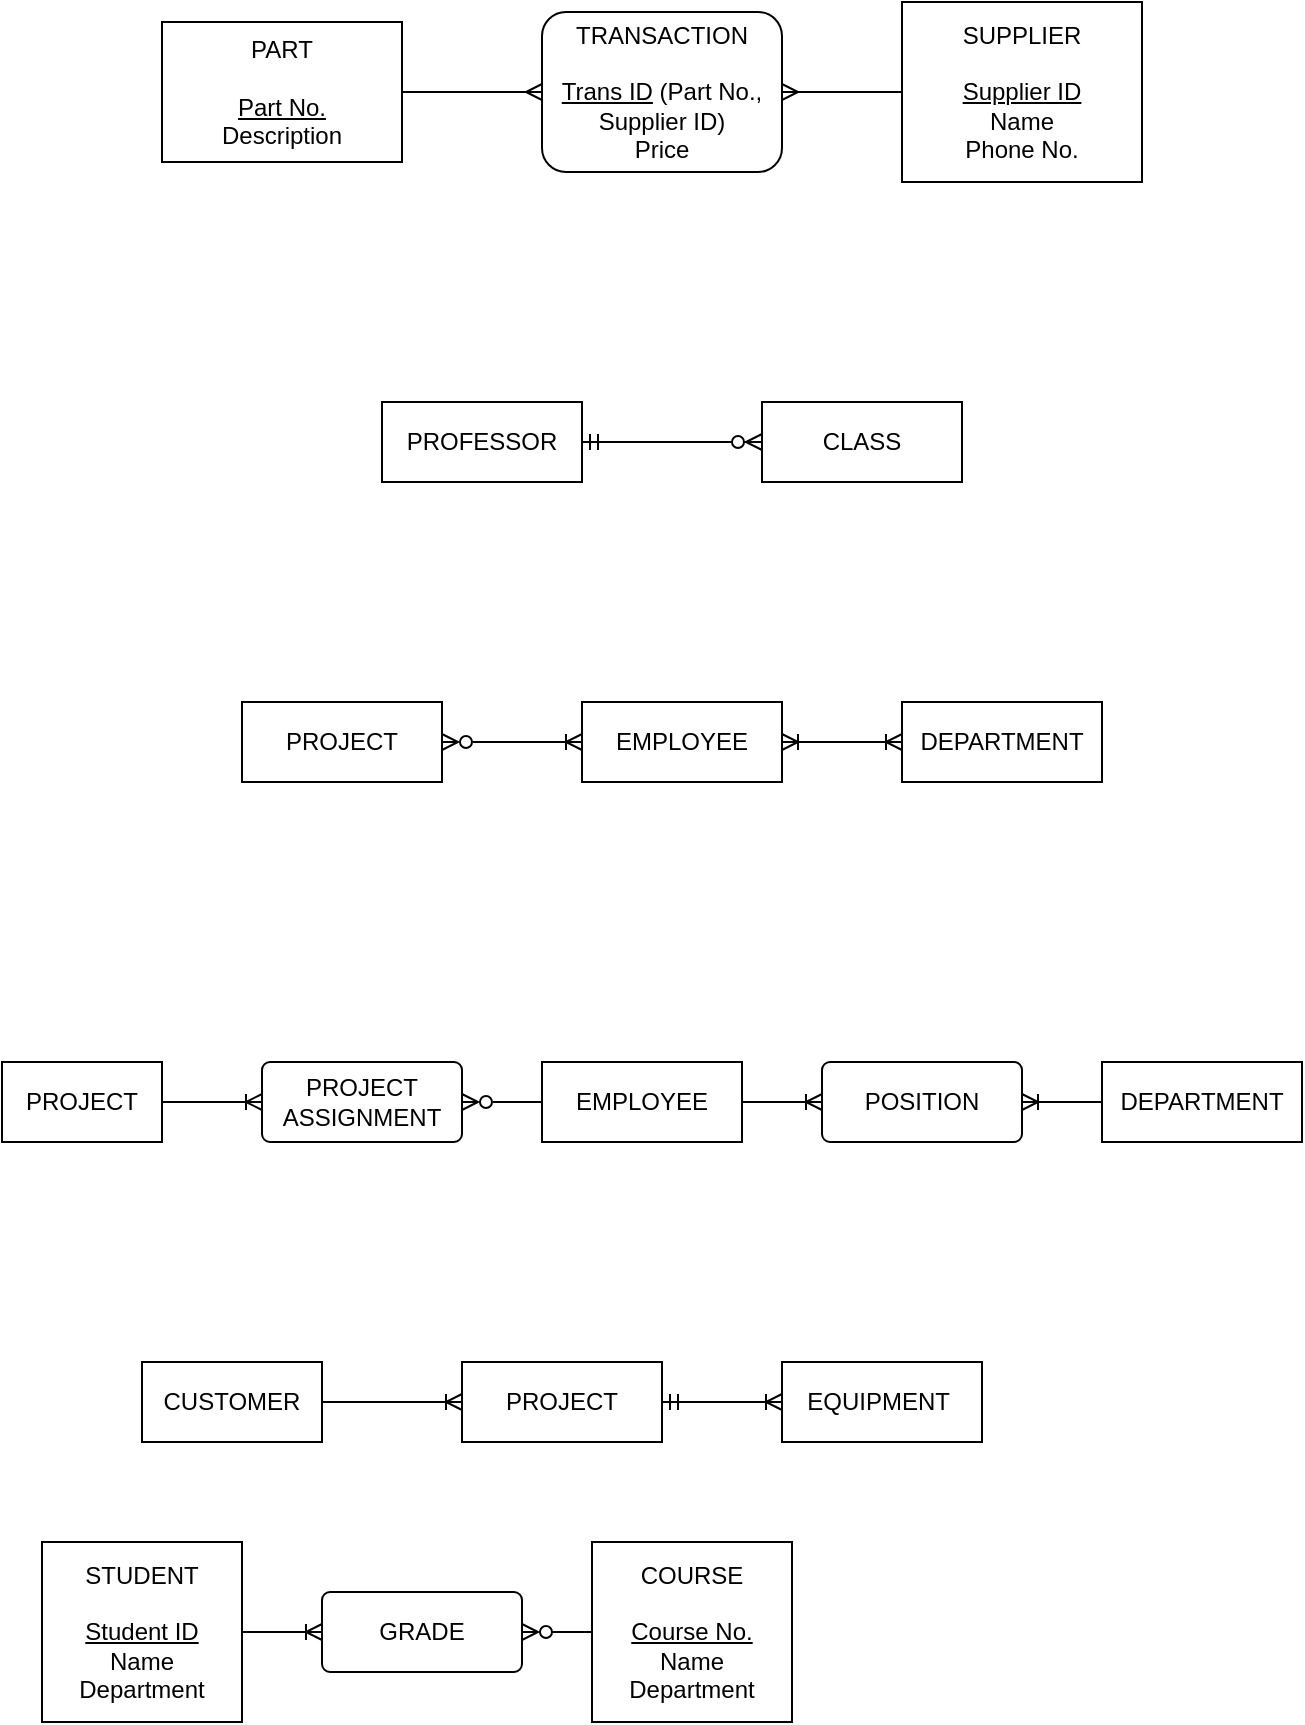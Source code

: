 <mxfile version="21.1.6" type="github">
  <diagram id="R2lEEEUBdFMjLlhIrx00" name="Page-1">
    <mxGraphModel dx="1468" dy="948" grid="1" gridSize="10" guides="1" tooltips="1" connect="1" arrows="1" fold="1" page="1" pageScale="1" pageWidth="850" pageHeight="1100" math="0" shadow="0" extFonts="Permanent Marker^https://fonts.googleapis.com/css?family=Permanent+Marker">
      <root>
        <mxCell id="0" />
        <mxCell id="1" parent="0" />
        <mxCell id="tKcqsoHF7rKRLw9oKf3Y-1" value="PART&lt;br&gt;&lt;br&gt;&lt;u&gt;Part No.&lt;br&gt;&lt;/u&gt;Description" style="rounded=0;whiteSpace=wrap;html=1;" vertex="1" parent="1">
          <mxGeometry x="160" y="110" width="120" height="70" as="geometry" />
        </mxCell>
        <mxCell id="tKcqsoHF7rKRLw9oKf3Y-2" value="SUPPLIER&lt;br&gt;&lt;br&gt;&lt;u&gt;Supplier ID&lt;br&gt;&lt;/u&gt;Name&lt;br&gt;Phone No." style="rounded=0;whiteSpace=wrap;html=1;" vertex="1" parent="1">
          <mxGeometry x="530" y="100" width="120" height="90" as="geometry" />
        </mxCell>
        <mxCell id="tKcqsoHF7rKRLw9oKf3Y-3" value="TRANSACTION&lt;br&gt;&lt;br&gt;&lt;u&gt;Trans ID&lt;/u&gt;&amp;nbsp;(Part No., Supplier ID)&lt;br&gt;Price" style="rounded=1;whiteSpace=wrap;html=1;" vertex="1" parent="1">
          <mxGeometry x="350" y="105" width="120" height="80" as="geometry" />
        </mxCell>
        <mxCell id="tKcqsoHF7rKRLw9oKf3Y-4" value="" style="edgeStyle=entityRelationEdgeStyle;fontSize=12;html=1;endArrow=ERmany;rounded=0;exitX=1;exitY=0.5;exitDx=0;exitDy=0;entryX=0;entryY=0.5;entryDx=0;entryDy=0;" edge="1" parent="1" source="tKcqsoHF7rKRLw9oKf3Y-1" target="tKcqsoHF7rKRLw9oKf3Y-3">
          <mxGeometry width="100" height="100" relative="1" as="geometry">
            <mxPoint x="360" y="350" as="sourcePoint" />
            <mxPoint x="460" y="250" as="targetPoint" />
          </mxGeometry>
        </mxCell>
        <mxCell id="tKcqsoHF7rKRLw9oKf3Y-6" value="" style="edgeStyle=entityRelationEdgeStyle;fontSize=12;html=1;endArrow=ERmany;rounded=0;exitX=0;exitY=0.5;exitDx=0;exitDy=0;entryX=1;entryY=0.5;entryDx=0;entryDy=0;" edge="1" parent="1" source="tKcqsoHF7rKRLw9oKf3Y-2" target="tKcqsoHF7rKRLw9oKf3Y-3">
          <mxGeometry width="100" height="100" relative="1" as="geometry">
            <mxPoint x="430" y="330" as="sourcePoint" />
            <mxPoint x="530" y="230" as="targetPoint" />
          </mxGeometry>
        </mxCell>
        <mxCell id="tKcqsoHF7rKRLw9oKf3Y-7" value="PROFESSOR" style="whiteSpace=wrap;html=1;align=center;" vertex="1" parent="1">
          <mxGeometry x="270" y="300" width="100" height="40" as="geometry" />
        </mxCell>
        <mxCell id="tKcqsoHF7rKRLw9oKf3Y-8" value="CLASS" style="whiteSpace=wrap;html=1;align=center;" vertex="1" parent="1">
          <mxGeometry x="460" y="300" width="100" height="40" as="geometry" />
        </mxCell>
        <mxCell id="tKcqsoHF7rKRLw9oKf3Y-9" value="" style="edgeStyle=entityRelationEdgeStyle;fontSize=12;html=1;endArrow=ERzeroToMany;endFill=1;rounded=0;exitX=1;exitY=0.5;exitDx=0;exitDy=0;entryX=0;entryY=0.5;entryDx=0;entryDy=0;startArrow=ERmandOne;startFill=0;" edge="1" parent="1" source="tKcqsoHF7rKRLw9oKf3Y-7" target="tKcqsoHF7rKRLw9oKf3Y-8">
          <mxGeometry width="100" height="100" relative="1" as="geometry">
            <mxPoint x="290" y="530" as="sourcePoint" />
            <mxPoint x="390" y="430" as="targetPoint" />
          </mxGeometry>
        </mxCell>
        <mxCell id="tKcqsoHF7rKRLw9oKf3Y-13" style="edgeStyle=orthogonalEdgeStyle;rounded=0;orthogonalLoop=1;jettySize=auto;html=1;exitX=1;exitY=0.5;exitDx=0;exitDy=0;entryX=0;entryY=0.5;entryDx=0;entryDy=0;endArrow=ERoneToMany;endFill=0;startArrow=ERoneToMany;startFill=0;" edge="1" parent="1" source="tKcqsoHF7rKRLw9oKf3Y-11" target="tKcqsoHF7rKRLw9oKf3Y-12">
          <mxGeometry relative="1" as="geometry" />
        </mxCell>
        <mxCell id="tKcqsoHF7rKRLw9oKf3Y-11" value="EMPLOYEE" style="whiteSpace=wrap;html=1;align=center;" vertex="1" parent="1">
          <mxGeometry x="370" y="450" width="100" height="40" as="geometry" />
        </mxCell>
        <mxCell id="tKcqsoHF7rKRLw9oKf3Y-12" value="DEPARTMENT" style="whiteSpace=wrap;html=1;align=center;" vertex="1" parent="1">
          <mxGeometry x="530" y="450" width="100" height="40" as="geometry" />
        </mxCell>
        <mxCell id="tKcqsoHF7rKRLw9oKf3Y-16" style="edgeStyle=orthogonalEdgeStyle;rounded=0;orthogonalLoop=1;jettySize=auto;html=1;entryX=0;entryY=0.5;entryDx=0;entryDy=0;endArrow=ERoneToMany;endFill=0;startArrow=ERzeroToMany;startFill=0;" edge="1" parent="1" source="tKcqsoHF7rKRLw9oKf3Y-15" target="tKcqsoHF7rKRLw9oKf3Y-11">
          <mxGeometry relative="1" as="geometry" />
        </mxCell>
        <mxCell id="tKcqsoHF7rKRLw9oKf3Y-15" value="PROJECT" style="whiteSpace=wrap;html=1;align=center;" vertex="1" parent="1">
          <mxGeometry x="200" y="450" width="100" height="40" as="geometry" />
        </mxCell>
        <mxCell id="tKcqsoHF7rKRLw9oKf3Y-17" style="edgeStyle=orthogonalEdgeStyle;rounded=0;orthogonalLoop=1;jettySize=auto;html=1;exitX=1;exitY=0.5;exitDx=0;exitDy=0;entryX=0;entryY=0.5;entryDx=0;entryDy=0;endArrow=ERoneToMany;endFill=0;startArrow=none;startFill=0;" edge="1" parent="1" source="tKcqsoHF7rKRLw9oKf3Y-18" target="tKcqsoHF7rKRLw9oKf3Y-24">
          <mxGeometry relative="1" as="geometry" />
        </mxCell>
        <mxCell id="tKcqsoHF7rKRLw9oKf3Y-18" value="EMPLOYEE" style="whiteSpace=wrap;html=1;align=center;" vertex="1" parent="1">
          <mxGeometry x="350" y="630" width="100" height="40" as="geometry" />
        </mxCell>
        <mxCell id="tKcqsoHF7rKRLw9oKf3Y-19" value="DEPARTMENT" style="whiteSpace=wrap;html=1;align=center;" vertex="1" parent="1">
          <mxGeometry x="630" y="630" width="100" height="40" as="geometry" />
        </mxCell>
        <mxCell id="tKcqsoHF7rKRLw9oKf3Y-20" style="edgeStyle=orthogonalEdgeStyle;rounded=0;orthogonalLoop=1;jettySize=auto;html=1;entryX=0;entryY=0.5;entryDx=0;entryDy=0;endArrow=none;endFill=0;startArrow=ERzeroToMany;startFill=0;exitX=1;exitY=0.5;exitDx=0;exitDy=0;" edge="1" parent="1" source="tKcqsoHF7rKRLw9oKf3Y-22" target="tKcqsoHF7rKRLw9oKf3Y-18">
          <mxGeometry relative="1" as="geometry" />
        </mxCell>
        <mxCell id="tKcqsoHF7rKRLw9oKf3Y-23" style="edgeStyle=orthogonalEdgeStyle;rounded=0;orthogonalLoop=1;jettySize=auto;html=1;entryX=0;entryY=0.5;entryDx=0;entryDy=0;endArrow=ERoneToMany;endFill=0;startArrow=none;startFill=0;" edge="1" parent="1" source="tKcqsoHF7rKRLw9oKf3Y-21" target="tKcqsoHF7rKRLw9oKf3Y-22">
          <mxGeometry relative="1" as="geometry" />
        </mxCell>
        <mxCell id="tKcqsoHF7rKRLw9oKf3Y-21" value="PROJECT" style="whiteSpace=wrap;html=1;align=center;" vertex="1" parent="1">
          <mxGeometry x="80" y="630" width="80" height="40" as="geometry" />
        </mxCell>
        <mxCell id="tKcqsoHF7rKRLw9oKf3Y-22" value="PROJECT&lt;br&gt;ASSIGNMENT" style="rounded=1;arcSize=10;whiteSpace=wrap;html=1;align=center;" vertex="1" parent="1">
          <mxGeometry x="210" y="630" width="100" height="40" as="geometry" />
        </mxCell>
        <mxCell id="tKcqsoHF7rKRLw9oKf3Y-25" style="edgeStyle=orthogonalEdgeStyle;rounded=0;orthogonalLoop=1;jettySize=auto;html=1;entryX=0;entryY=0.5;entryDx=0;entryDy=0;endArrow=none;endFill=0;startArrow=ERoneToMany;startFill=0;" edge="1" parent="1" source="tKcqsoHF7rKRLw9oKf3Y-24" target="tKcqsoHF7rKRLw9oKf3Y-19">
          <mxGeometry relative="1" as="geometry" />
        </mxCell>
        <mxCell id="tKcqsoHF7rKRLw9oKf3Y-24" value="POSITION" style="rounded=1;arcSize=10;whiteSpace=wrap;html=1;align=center;" vertex="1" parent="1">
          <mxGeometry x="490" y="630" width="100" height="40" as="geometry" />
        </mxCell>
        <mxCell id="tKcqsoHF7rKRLw9oKf3Y-29" style="edgeStyle=orthogonalEdgeStyle;rounded=0;orthogonalLoop=1;jettySize=auto;html=1;entryX=0;entryY=0.5;entryDx=0;entryDy=0;endArrow=ERoneToMany;endFill=0;" edge="1" parent="1" source="tKcqsoHF7rKRLw9oKf3Y-26" target="tKcqsoHF7rKRLw9oKf3Y-27">
          <mxGeometry relative="1" as="geometry" />
        </mxCell>
        <mxCell id="tKcqsoHF7rKRLw9oKf3Y-26" value="CUSTOMER" style="whiteSpace=wrap;html=1;align=center;" vertex="1" parent="1">
          <mxGeometry x="150" y="780" width="90" height="40" as="geometry" />
        </mxCell>
        <mxCell id="tKcqsoHF7rKRLw9oKf3Y-30" style="edgeStyle=orthogonalEdgeStyle;rounded=0;orthogonalLoop=1;jettySize=auto;html=1;endArrow=ERoneToMany;endFill=0;startArrow=ERmandOne;startFill=0;" edge="1" parent="1" source="tKcqsoHF7rKRLw9oKf3Y-27" target="tKcqsoHF7rKRLw9oKf3Y-28">
          <mxGeometry relative="1" as="geometry" />
        </mxCell>
        <mxCell id="tKcqsoHF7rKRLw9oKf3Y-27" value="PROJECT" style="whiteSpace=wrap;html=1;align=center;" vertex="1" parent="1">
          <mxGeometry x="310" y="780" width="100" height="40" as="geometry" />
        </mxCell>
        <mxCell id="tKcqsoHF7rKRLw9oKf3Y-28" value="&lt;span style=&quot;background-color: rgb(255, 255, 255);&quot;&gt;EQUIPMENT&amp;nbsp;&lt;br&gt;&lt;/span&gt;" style="whiteSpace=wrap;html=1;align=center;" vertex="1" parent="1">
          <mxGeometry x="470" y="780" width="100" height="40" as="geometry" />
        </mxCell>
        <mxCell id="tKcqsoHF7rKRLw9oKf3Y-31" value="STUDENT&lt;br&gt;&lt;br&gt;&lt;u&gt;Student ID&lt;/u&gt;&lt;br&gt;Name&lt;br&gt;Department" style="whiteSpace=wrap;html=1;align=center;" vertex="1" parent="1">
          <mxGeometry x="100" y="870" width="100" height="90" as="geometry" />
        </mxCell>
        <mxCell id="tKcqsoHF7rKRLw9oKf3Y-32" value="COURSE&lt;br&gt;&lt;br&gt;&lt;u style=&quot;border-color: var(--border-color);&quot;&gt;Course No.&lt;/u&gt;&lt;br style=&quot;border-color: var(--border-color);&quot;&gt;Name&lt;br style=&quot;border-color: var(--border-color);&quot;&gt;Department" style="whiteSpace=wrap;html=1;align=center;" vertex="1" parent="1">
          <mxGeometry x="375" y="870" width="100" height="90" as="geometry" />
        </mxCell>
        <mxCell id="tKcqsoHF7rKRLw9oKf3Y-34" style="edgeStyle=orthogonalEdgeStyle;rounded=0;orthogonalLoop=1;jettySize=auto;html=1;entryX=1;entryY=0.5;entryDx=0;entryDy=0;endArrow=none;endFill=0;startArrow=ERoneToMany;startFill=0;" edge="1" parent="1" source="tKcqsoHF7rKRLw9oKf3Y-33" target="tKcqsoHF7rKRLw9oKf3Y-31">
          <mxGeometry relative="1" as="geometry" />
        </mxCell>
        <mxCell id="tKcqsoHF7rKRLw9oKf3Y-35" style="edgeStyle=orthogonalEdgeStyle;rounded=0;orthogonalLoop=1;jettySize=auto;html=1;endArrow=none;endFill=0;startArrow=ERzeroToMany;startFill=0;" edge="1" parent="1" source="tKcqsoHF7rKRLw9oKf3Y-33" target="tKcqsoHF7rKRLw9oKf3Y-32">
          <mxGeometry relative="1" as="geometry" />
        </mxCell>
        <mxCell id="tKcqsoHF7rKRLw9oKf3Y-33" value="GRADE" style="rounded=1;arcSize=10;whiteSpace=wrap;html=1;align=center;" vertex="1" parent="1">
          <mxGeometry x="240" y="895" width="100" height="40" as="geometry" />
        </mxCell>
      </root>
    </mxGraphModel>
  </diagram>
</mxfile>
